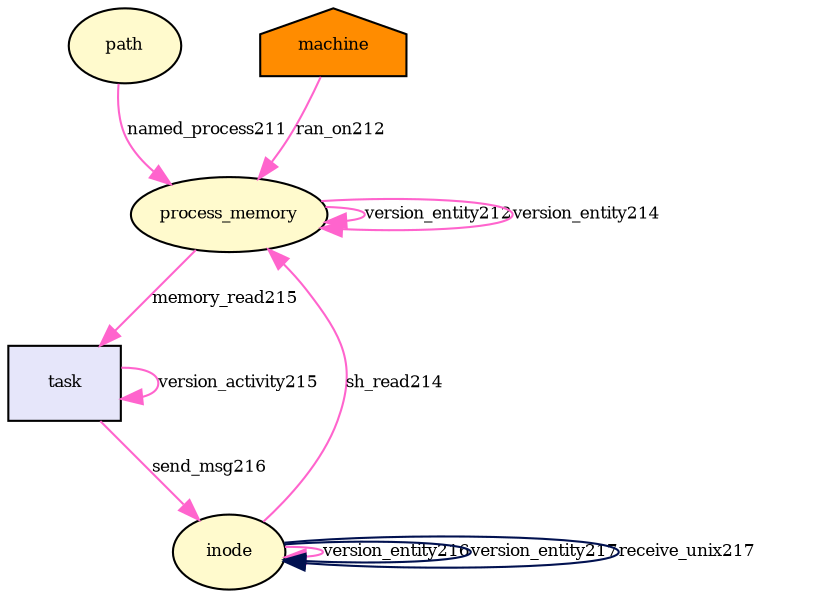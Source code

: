 digraph RGL__DirectedAdjacencyGraph {path[fontsize = 8,label = "path",shape = ellipse, fillcolor="#fffacd", style = filled]

process_memory[fontsize = 8,label = "process_memory",shape = ellipse, fillcolor="#fffacd", style = filled]

path -> process_memory[fontsize = 8,label = "named_process211", color="#ff64cd"]

process_memory -> process_memory[fontsize = 8,label = "version_entity212", color="#ff64cd"]

machine[fontsize = 8,label = "machine",shape = house, fillcolor="#ff8c00", style = filled]

machine -> process_memory[fontsize = 8,label = "ran_on212", color="#ff64cd"]

process_memory -> process_memory[fontsize = 8,label = "version_entity214", color="#ff64cd"]

inode[fontsize = 8,label = "inode",shape = ellipse, fillcolor="#fffacd", style = filled]

inode -> process_memory[fontsize = 8,label = "sh_read214", color="#ff64cd"]

task[fontsize = 8,label = "task",shape = rectangle, fillcolor="#e6e6fa", style = filled]

task -> task[fontsize = 8,label = "version_activity215", color="#ff64cd"]

process_memory -> task[fontsize = 8,label = "memory_read215", color="#ff64cd"]

inode -> inode[fontsize = 8,label = "version_entity216", color="#ff64cd"]

task -> inode[fontsize = 8,label = "send_msg216", color="#ff64cd"]

inode -> inode[fontsize = 8,label = "version_entity217", color="#011150"]

inode -> inode[fontsize = 8,label = "receive_unix217", color="#011150"]

}